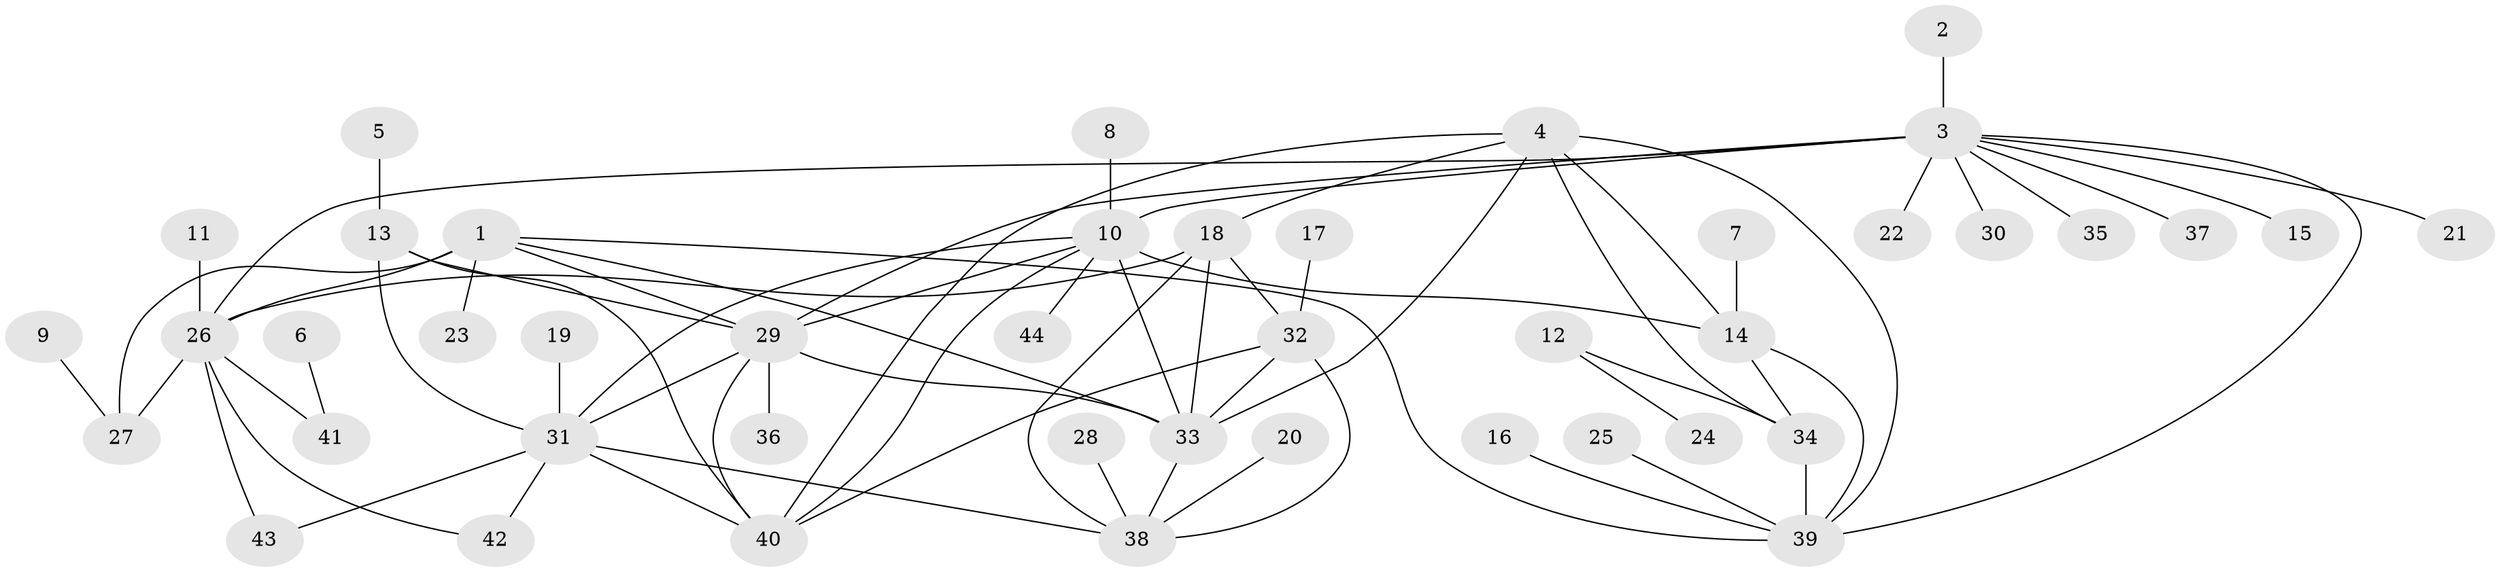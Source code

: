 // original degree distribution, {7: 0.03409090909090909, 6: 0.07954545454545454, 10: 0.022727272727272728, 8: 0.03409090909090909, 9: 0.022727272727272728, 5: 0.03409090909090909, 1: 0.4772727272727273, 2: 0.23863636363636365, 4: 0.011363636363636364, 3: 0.045454545454545456}
// Generated by graph-tools (version 1.1) at 2025/26/03/09/25 03:26:43]
// undirected, 44 vertices, 69 edges
graph export_dot {
graph [start="1"]
  node [color=gray90,style=filled];
  1;
  2;
  3;
  4;
  5;
  6;
  7;
  8;
  9;
  10;
  11;
  12;
  13;
  14;
  15;
  16;
  17;
  18;
  19;
  20;
  21;
  22;
  23;
  24;
  25;
  26;
  27;
  28;
  29;
  30;
  31;
  32;
  33;
  34;
  35;
  36;
  37;
  38;
  39;
  40;
  41;
  42;
  43;
  44;
  1 -- 23 [weight=1.0];
  1 -- 26 [weight=2.0];
  1 -- 27 [weight=2.0];
  1 -- 29 [weight=1.0];
  1 -- 33 [weight=1.0];
  1 -- 39 [weight=1.0];
  2 -- 3 [weight=1.0];
  3 -- 10 [weight=3.0];
  3 -- 15 [weight=1.0];
  3 -- 21 [weight=1.0];
  3 -- 22 [weight=1.0];
  3 -- 26 [weight=1.0];
  3 -- 29 [weight=1.0];
  3 -- 30 [weight=1.0];
  3 -- 35 [weight=1.0];
  3 -- 37 [weight=1.0];
  3 -- 39 [weight=1.0];
  4 -- 14 [weight=1.0];
  4 -- 18 [weight=1.0];
  4 -- 33 [weight=1.0];
  4 -- 34 [weight=1.0];
  4 -- 39 [weight=1.0];
  4 -- 40 [weight=1.0];
  5 -- 13 [weight=1.0];
  6 -- 41 [weight=1.0];
  7 -- 14 [weight=1.0];
  8 -- 10 [weight=1.0];
  9 -- 27 [weight=1.0];
  10 -- 14 [weight=1.0];
  10 -- 29 [weight=1.0];
  10 -- 31 [weight=1.0];
  10 -- 33 [weight=2.0];
  10 -- 40 [weight=1.0];
  10 -- 44 [weight=1.0];
  11 -- 26 [weight=1.0];
  12 -- 24 [weight=1.0];
  12 -- 34 [weight=1.0];
  13 -- 29 [weight=1.0];
  13 -- 31 [weight=1.0];
  13 -- 40 [weight=1.0];
  14 -- 34 [weight=1.0];
  14 -- 39 [weight=1.0];
  16 -- 39 [weight=1.0];
  17 -- 32 [weight=1.0];
  18 -- 26 [weight=2.0];
  18 -- 32 [weight=1.0];
  18 -- 33 [weight=1.0];
  18 -- 38 [weight=1.0];
  19 -- 31 [weight=1.0];
  20 -- 38 [weight=1.0];
  25 -- 39 [weight=1.0];
  26 -- 27 [weight=1.0];
  26 -- 41 [weight=1.0];
  26 -- 42 [weight=1.0];
  26 -- 43 [weight=1.0];
  28 -- 38 [weight=1.0];
  29 -- 31 [weight=1.0];
  29 -- 33 [weight=1.0];
  29 -- 36 [weight=1.0];
  29 -- 40 [weight=1.0];
  31 -- 38 [weight=1.0];
  31 -- 40 [weight=1.0];
  31 -- 42 [weight=1.0];
  31 -- 43 [weight=1.0];
  32 -- 33 [weight=1.0];
  32 -- 38 [weight=1.0];
  32 -- 40 [weight=1.0];
  33 -- 38 [weight=1.0];
  34 -- 39 [weight=1.0];
}

